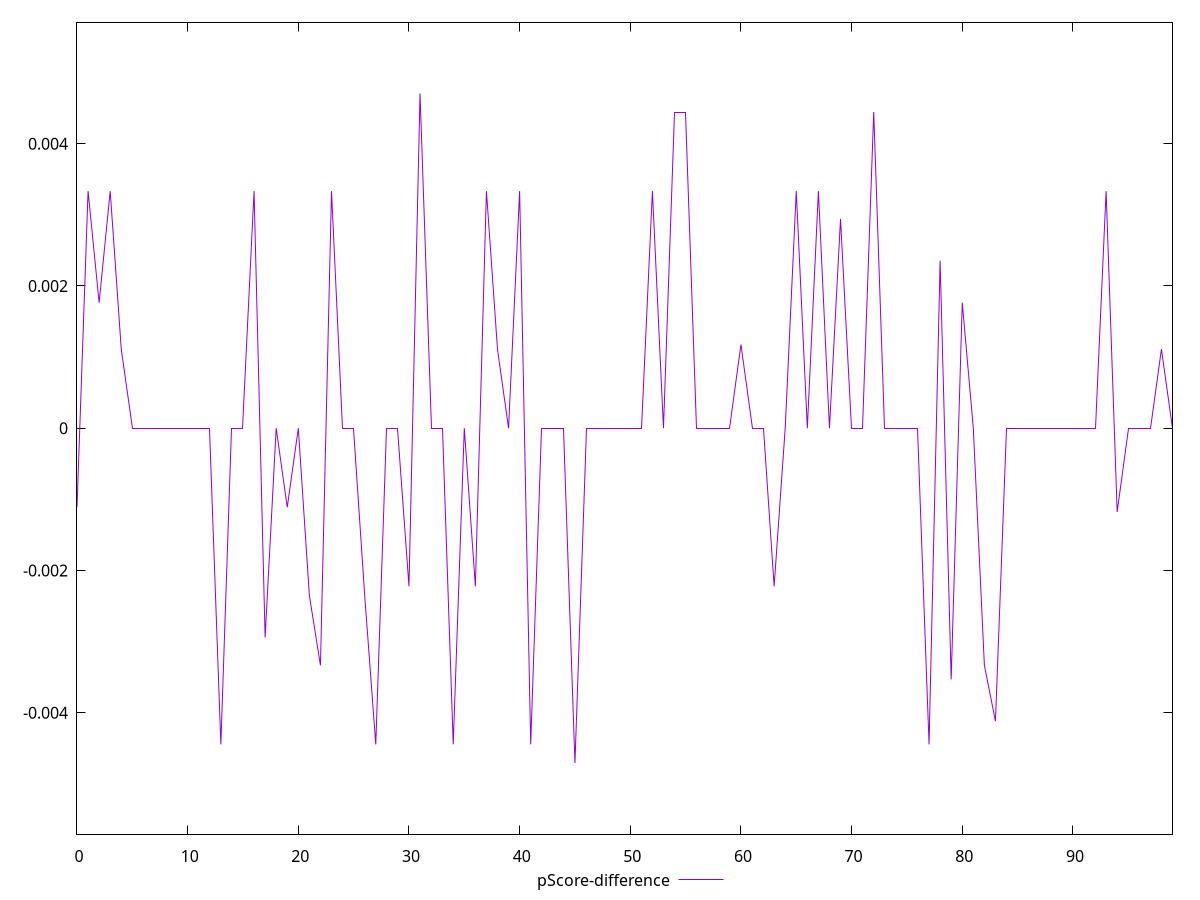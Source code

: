 reset

$pScoreDifference <<EOF
0 -0.0011111111111111738
1 0.0033333333333332993
2 0.001764705882352946
3 0.0033333333333334103
4 0.0011111111111110628
5 0
6 0
7 0
8 0
9 0
10 0
11 0
12 0
13 -0.004444444444444362
14 0
15 0
16 0.0033333333333332993
17 -0.002941176470588225
18 0
19 -0.0011111111111111738
20 0
21 -0.002352941176470613
22 -0.0033333333333332993
23 0.0033333333333332993
24 0
25 0
26 -0.002352941176470613
27 -0.004444444444444473
28 0
29 0
30 -0.0022222222222222365
31 0.004705882352941171
32 0
33 0
34 -0.004444444444444362
35 0
36 -0.0022222222222222365
37 0.0033333333333334103
38 0.0011111111111110628
39 0
40 0.0033333333333332993
41 -0.004444444444444362
42 0
43 0
44 0
45 -0.004705882352941171
46 0
47 0
48 0
49 0
50 0
51 0
52 0.0033333333333332993
53 0
54 0.004444444444444473
55 0.004444444444444473
56 0
57 0
58 0
59 0
60 0.0011764705882352788
61 0
62 0
63 -0.0022222222222222365
64 0
65 0.0033333333333332993
66 0
67 0.0033333333333332993
68 0
69 0.002941176470588225
70 0
71 0
72 0.004444444444444473
73 0
74 0
75 0
76 0
77 -0.004444444444444362
78 0.002352941176470613
79 -0.003529411764705892
80 0.001764705882352946
81 0
82 -0.0033333333333332993
83 -0.004117647058823559
84 0
85 0
86 0
87 0
88 0
89 0
90 0
91 0
92 0
93 0.0033333333333334103
94 -0.0011764705882352788
95 0
96 0
97 0
98 0.0011111111111110628
99 0
EOF

set key outside below
set xrange [0:99]
set yrange [-0.005705882352941171:0.005705882352941171]
set trange [-0.005705882352941171:0.005705882352941171]
set terminal svg size 640, 500 enhanced background rgb 'white'
set output "reports/report_00028_2021-02-24T12-49-42.674Z/uses-http2/samples/astro/pScore-difference/values.svg"

plot $pScoreDifference title "pScore-difference" with line

reset
